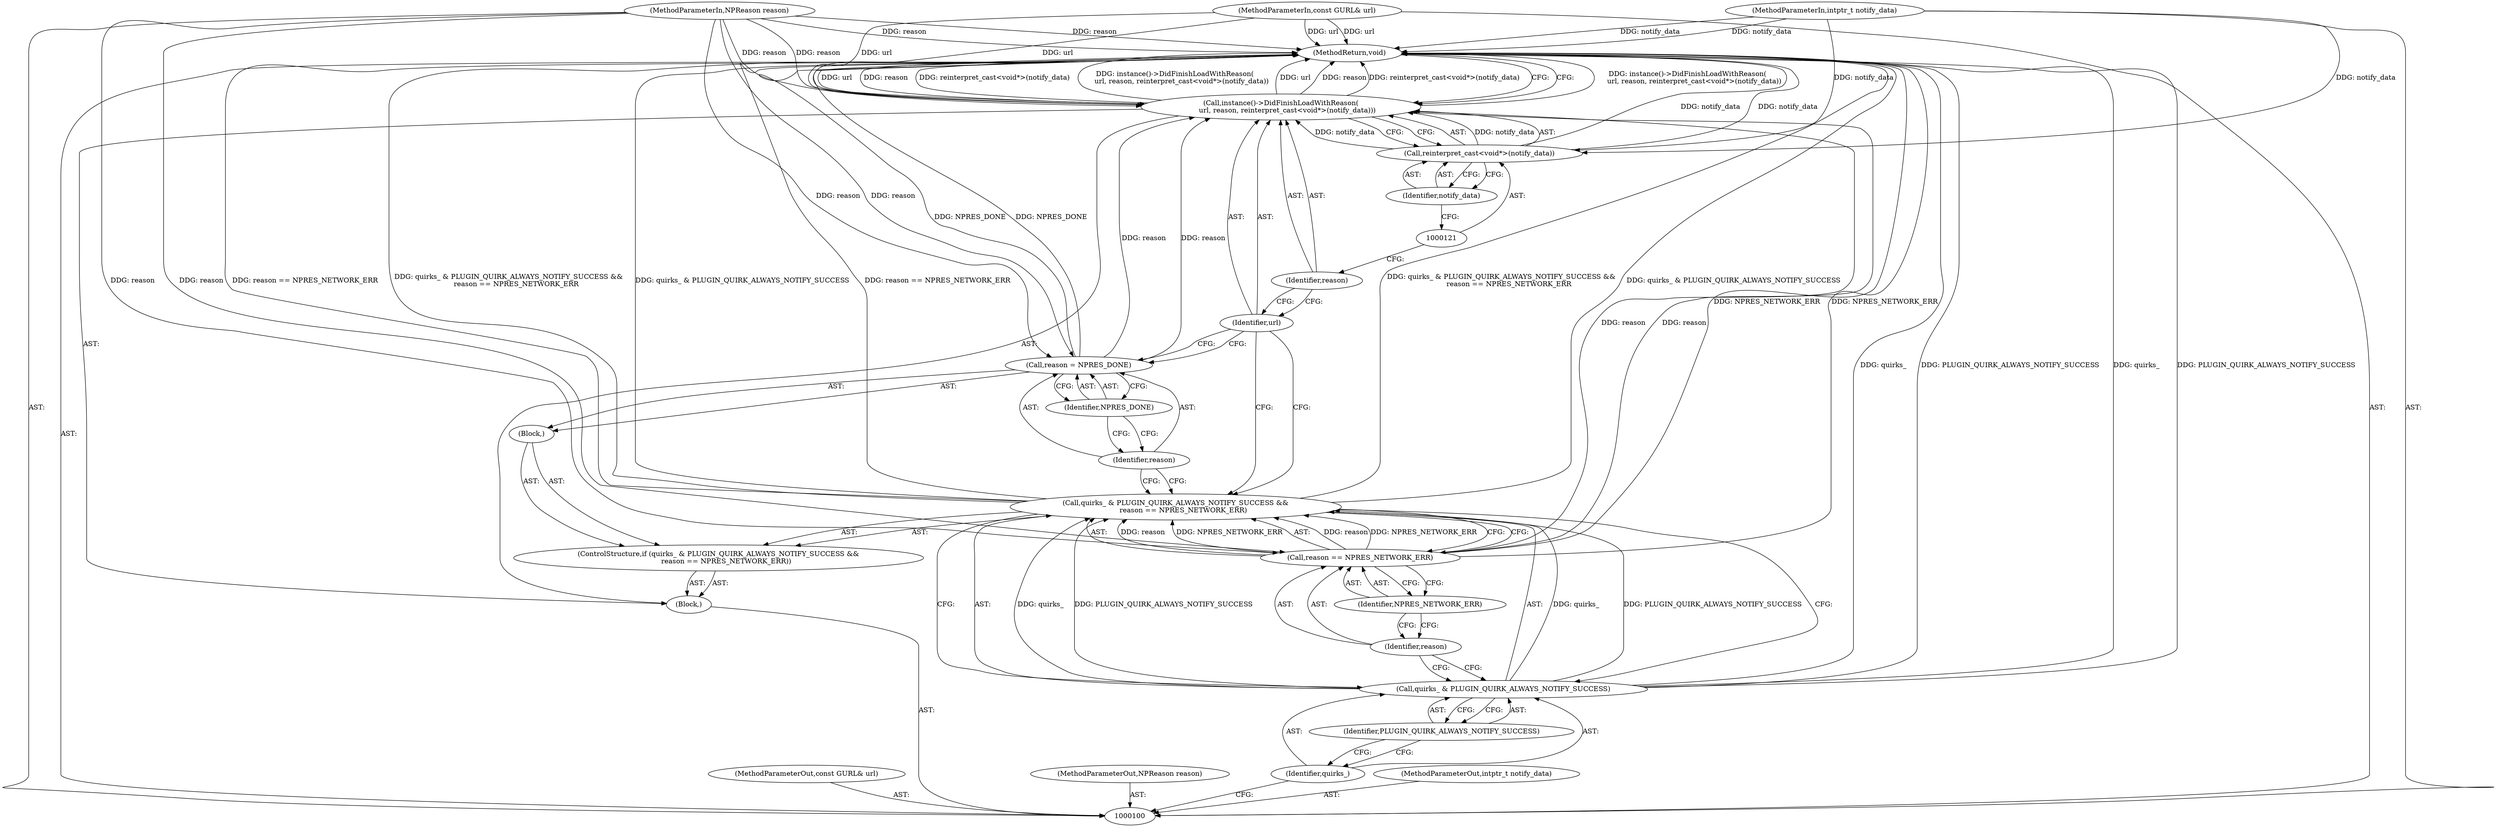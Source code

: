 digraph "1_Chrome_ea3d1d84be3d6f97bf50e76511c9e26af6895533_35" {
"1000123" [label="(MethodReturn,void)"];
"1000101" [label="(MethodParameterIn,const GURL& url)"];
"1000161" [label="(MethodParameterOut,const GURL& url)"];
"1000119" [label="(Identifier,reason)"];
"1000120" [label="(Call,reinterpret_cast<void*>(notify_data))"];
"1000122" [label="(Identifier,notify_data)"];
"1000118" [label="(Identifier,url)"];
"1000102" [label="(MethodParameterIn,NPReason reason)"];
"1000162" [label="(MethodParameterOut,NPReason reason)"];
"1000103" [label="(MethodParameterIn,intptr_t notify_data)"];
"1000163" [label="(MethodParameterOut,intptr_t notify_data)"];
"1000104" [label="(Block,)"];
"1000109" [label="(Identifier,PLUGIN_QUIRK_ALWAYS_NOTIFY_SUCCESS)"];
"1000105" [label="(ControlStructure,if (quirks_ & PLUGIN_QUIRK_ALWAYS_NOTIFY_SUCCESS &&\n       reason == NPRES_NETWORK_ERR))"];
"1000106" [label="(Call,quirks_ & PLUGIN_QUIRK_ALWAYS_NOTIFY_SUCCESS &&\n       reason == NPRES_NETWORK_ERR)"];
"1000107" [label="(Call,quirks_ & PLUGIN_QUIRK_ALWAYS_NOTIFY_SUCCESS)"];
"1000108" [label="(Identifier,quirks_)"];
"1000112" [label="(Identifier,NPRES_NETWORK_ERR)"];
"1000113" [label="(Block,)"];
"1000110" [label="(Call,reason == NPRES_NETWORK_ERR)"];
"1000111" [label="(Identifier,reason)"];
"1000116" [label="(Identifier,NPRES_DONE)"];
"1000114" [label="(Call,reason = NPRES_DONE)"];
"1000115" [label="(Identifier,reason)"];
"1000117" [label="(Call,instance()->DidFinishLoadWithReason(\n      url, reason, reinterpret_cast<void*>(notify_data)))"];
"1000123" -> "1000100"  [label="AST: "];
"1000123" -> "1000117"  [label="CFG: "];
"1000117" -> "1000123"  [label="DDG: instance()->DidFinishLoadWithReason(\n      url, reason, reinterpret_cast<void*>(notify_data))"];
"1000117" -> "1000123"  [label="DDG: url"];
"1000117" -> "1000123"  [label="DDG: reason"];
"1000117" -> "1000123"  [label="DDG: reinterpret_cast<void*>(notify_data)"];
"1000107" -> "1000123"  [label="DDG: quirks_"];
"1000107" -> "1000123"  [label="DDG: PLUGIN_QUIRK_ALWAYS_NOTIFY_SUCCESS"];
"1000106" -> "1000123"  [label="DDG: quirks_ & PLUGIN_QUIRK_ALWAYS_NOTIFY_SUCCESS"];
"1000106" -> "1000123"  [label="DDG: reason == NPRES_NETWORK_ERR"];
"1000106" -> "1000123"  [label="DDG: quirks_ & PLUGIN_QUIRK_ALWAYS_NOTIFY_SUCCESS &&\n       reason == NPRES_NETWORK_ERR"];
"1000103" -> "1000123"  [label="DDG: notify_data"];
"1000120" -> "1000123"  [label="DDG: notify_data"];
"1000114" -> "1000123"  [label="DDG: NPRES_DONE"];
"1000102" -> "1000123"  [label="DDG: reason"];
"1000110" -> "1000123"  [label="DDG: NPRES_NETWORK_ERR"];
"1000101" -> "1000123"  [label="DDG: url"];
"1000101" -> "1000100"  [label="AST: "];
"1000101" -> "1000123"  [label="DDG: url"];
"1000101" -> "1000117"  [label="DDG: url"];
"1000161" -> "1000100"  [label="AST: "];
"1000119" -> "1000117"  [label="AST: "];
"1000119" -> "1000118"  [label="CFG: "];
"1000121" -> "1000119"  [label="CFG: "];
"1000120" -> "1000117"  [label="AST: "];
"1000120" -> "1000122"  [label="CFG: "];
"1000121" -> "1000120"  [label="AST: "];
"1000122" -> "1000120"  [label="AST: "];
"1000117" -> "1000120"  [label="CFG: "];
"1000120" -> "1000123"  [label="DDG: notify_data"];
"1000120" -> "1000117"  [label="DDG: notify_data"];
"1000103" -> "1000120"  [label="DDG: notify_data"];
"1000122" -> "1000120"  [label="AST: "];
"1000122" -> "1000121"  [label="CFG: "];
"1000120" -> "1000122"  [label="CFG: "];
"1000118" -> "1000117"  [label="AST: "];
"1000118" -> "1000114"  [label="CFG: "];
"1000118" -> "1000106"  [label="CFG: "];
"1000119" -> "1000118"  [label="CFG: "];
"1000102" -> "1000100"  [label="AST: "];
"1000102" -> "1000123"  [label="DDG: reason"];
"1000102" -> "1000110"  [label="DDG: reason"];
"1000102" -> "1000114"  [label="DDG: reason"];
"1000102" -> "1000117"  [label="DDG: reason"];
"1000162" -> "1000100"  [label="AST: "];
"1000103" -> "1000100"  [label="AST: "];
"1000103" -> "1000123"  [label="DDG: notify_data"];
"1000103" -> "1000120"  [label="DDG: notify_data"];
"1000163" -> "1000100"  [label="AST: "];
"1000104" -> "1000100"  [label="AST: "];
"1000105" -> "1000104"  [label="AST: "];
"1000117" -> "1000104"  [label="AST: "];
"1000109" -> "1000107"  [label="AST: "];
"1000109" -> "1000108"  [label="CFG: "];
"1000107" -> "1000109"  [label="CFG: "];
"1000105" -> "1000104"  [label="AST: "];
"1000106" -> "1000105"  [label="AST: "];
"1000113" -> "1000105"  [label="AST: "];
"1000106" -> "1000105"  [label="AST: "];
"1000106" -> "1000107"  [label="CFG: "];
"1000106" -> "1000110"  [label="CFG: "];
"1000107" -> "1000106"  [label="AST: "];
"1000110" -> "1000106"  [label="AST: "];
"1000115" -> "1000106"  [label="CFG: "];
"1000118" -> "1000106"  [label="CFG: "];
"1000106" -> "1000123"  [label="DDG: quirks_ & PLUGIN_QUIRK_ALWAYS_NOTIFY_SUCCESS"];
"1000106" -> "1000123"  [label="DDG: reason == NPRES_NETWORK_ERR"];
"1000106" -> "1000123"  [label="DDG: quirks_ & PLUGIN_QUIRK_ALWAYS_NOTIFY_SUCCESS &&\n       reason == NPRES_NETWORK_ERR"];
"1000107" -> "1000106"  [label="DDG: quirks_"];
"1000107" -> "1000106"  [label="DDG: PLUGIN_QUIRK_ALWAYS_NOTIFY_SUCCESS"];
"1000110" -> "1000106"  [label="DDG: reason"];
"1000110" -> "1000106"  [label="DDG: NPRES_NETWORK_ERR"];
"1000107" -> "1000106"  [label="AST: "];
"1000107" -> "1000109"  [label="CFG: "];
"1000108" -> "1000107"  [label="AST: "];
"1000109" -> "1000107"  [label="AST: "];
"1000111" -> "1000107"  [label="CFG: "];
"1000106" -> "1000107"  [label="CFG: "];
"1000107" -> "1000123"  [label="DDG: quirks_"];
"1000107" -> "1000123"  [label="DDG: PLUGIN_QUIRK_ALWAYS_NOTIFY_SUCCESS"];
"1000107" -> "1000106"  [label="DDG: quirks_"];
"1000107" -> "1000106"  [label="DDG: PLUGIN_QUIRK_ALWAYS_NOTIFY_SUCCESS"];
"1000108" -> "1000107"  [label="AST: "];
"1000108" -> "1000100"  [label="CFG: "];
"1000109" -> "1000108"  [label="CFG: "];
"1000112" -> "1000110"  [label="AST: "];
"1000112" -> "1000111"  [label="CFG: "];
"1000110" -> "1000112"  [label="CFG: "];
"1000113" -> "1000105"  [label="AST: "];
"1000114" -> "1000113"  [label="AST: "];
"1000110" -> "1000106"  [label="AST: "];
"1000110" -> "1000112"  [label="CFG: "];
"1000111" -> "1000110"  [label="AST: "];
"1000112" -> "1000110"  [label="AST: "];
"1000106" -> "1000110"  [label="CFG: "];
"1000110" -> "1000123"  [label="DDG: NPRES_NETWORK_ERR"];
"1000110" -> "1000106"  [label="DDG: reason"];
"1000110" -> "1000106"  [label="DDG: NPRES_NETWORK_ERR"];
"1000102" -> "1000110"  [label="DDG: reason"];
"1000110" -> "1000117"  [label="DDG: reason"];
"1000111" -> "1000110"  [label="AST: "];
"1000111" -> "1000107"  [label="CFG: "];
"1000112" -> "1000111"  [label="CFG: "];
"1000116" -> "1000114"  [label="AST: "];
"1000116" -> "1000115"  [label="CFG: "];
"1000114" -> "1000116"  [label="CFG: "];
"1000114" -> "1000113"  [label="AST: "];
"1000114" -> "1000116"  [label="CFG: "];
"1000115" -> "1000114"  [label="AST: "];
"1000116" -> "1000114"  [label="AST: "];
"1000118" -> "1000114"  [label="CFG: "];
"1000114" -> "1000123"  [label="DDG: NPRES_DONE"];
"1000102" -> "1000114"  [label="DDG: reason"];
"1000114" -> "1000117"  [label="DDG: reason"];
"1000115" -> "1000114"  [label="AST: "];
"1000115" -> "1000106"  [label="CFG: "];
"1000116" -> "1000115"  [label="CFG: "];
"1000117" -> "1000104"  [label="AST: "];
"1000117" -> "1000120"  [label="CFG: "];
"1000118" -> "1000117"  [label="AST: "];
"1000119" -> "1000117"  [label="AST: "];
"1000120" -> "1000117"  [label="AST: "];
"1000123" -> "1000117"  [label="CFG: "];
"1000117" -> "1000123"  [label="DDG: instance()->DidFinishLoadWithReason(\n      url, reason, reinterpret_cast<void*>(notify_data))"];
"1000117" -> "1000123"  [label="DDG: url"];
"1000117" -> "1000123"  [label="DDG: reason"];
"1000117" -> "1000123"  [label="DDG: reinterpret_cast<void*>(notify_data)"];
"1000101" -> "1000117"  [label="DDG: url"];
"1000114" -> "1000117"  [label="DDG: reason"];
"1000110" -> "1000117"  [label="DDG: reason"];
"1000102" -> "1000117"  [label="DDG: reason"];
"1000120" -> "1000117"  [label="DDG: notify_data"];
}
